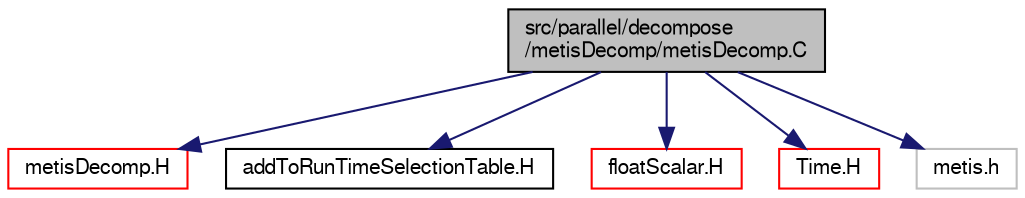 digraph "src/parallel/decompose/metisDecomp/metisDecomp.C"
{
  bgcolor="transparent";
  edge [fontname="FreeSans",fontsize="10",labelfontname="FreeSans",labelfontsize="10"];
  node [fontname="FreeSans",fontsize="10",shape=record];
  Node0 [label="src/parallel/decompose\l/metisDecomp/metisDecomp.C",height=0.2,width=0.4,color="black", fillcolor="grey75", style="filled", fontcolor="black"];
  Node0 -> Node1 [color="midnightblue",fontsize="10",style="solid",fontname="FreeSans"];
  Node1 [label="metisDecomp.H",height=0.2,width=0.4,color="red",URL="$a13037.html"];
  Node0 -> Node224 [color="midnightblue",fontsize="10",style="solid",fontname="FreeSans"];
  Node224 [label="addToRunTimeSelectionTable.H",height=0.2,width=0.4,color="black",URL="$a09263.html",tooltip="Macros for easy insertion into run-time selection tables. "];
  Node0 -> Node37 [color="midnightblue",fontsize="10",style="solid",fontname="FreeSans"];
  Node37 [label="floatScalar.H",height=0.2,width=0.4,color="red",URL="$a12509.html"];
  Node0 -> Node225 [color="midnightblue",fontsize="10",style="solid",fontname="FreeSans"];
  Node225 [label="Time.H",height=0.2,width=0.4,color="red",URL="$a09311.html"];
  Node0 -> Node261 [color="midnightblue",fontsize="10",style="solid",fontname="FreeSans"];
  Node261 [label="metis.h",height=0.2,width=0.4,color="grey75"];
}
